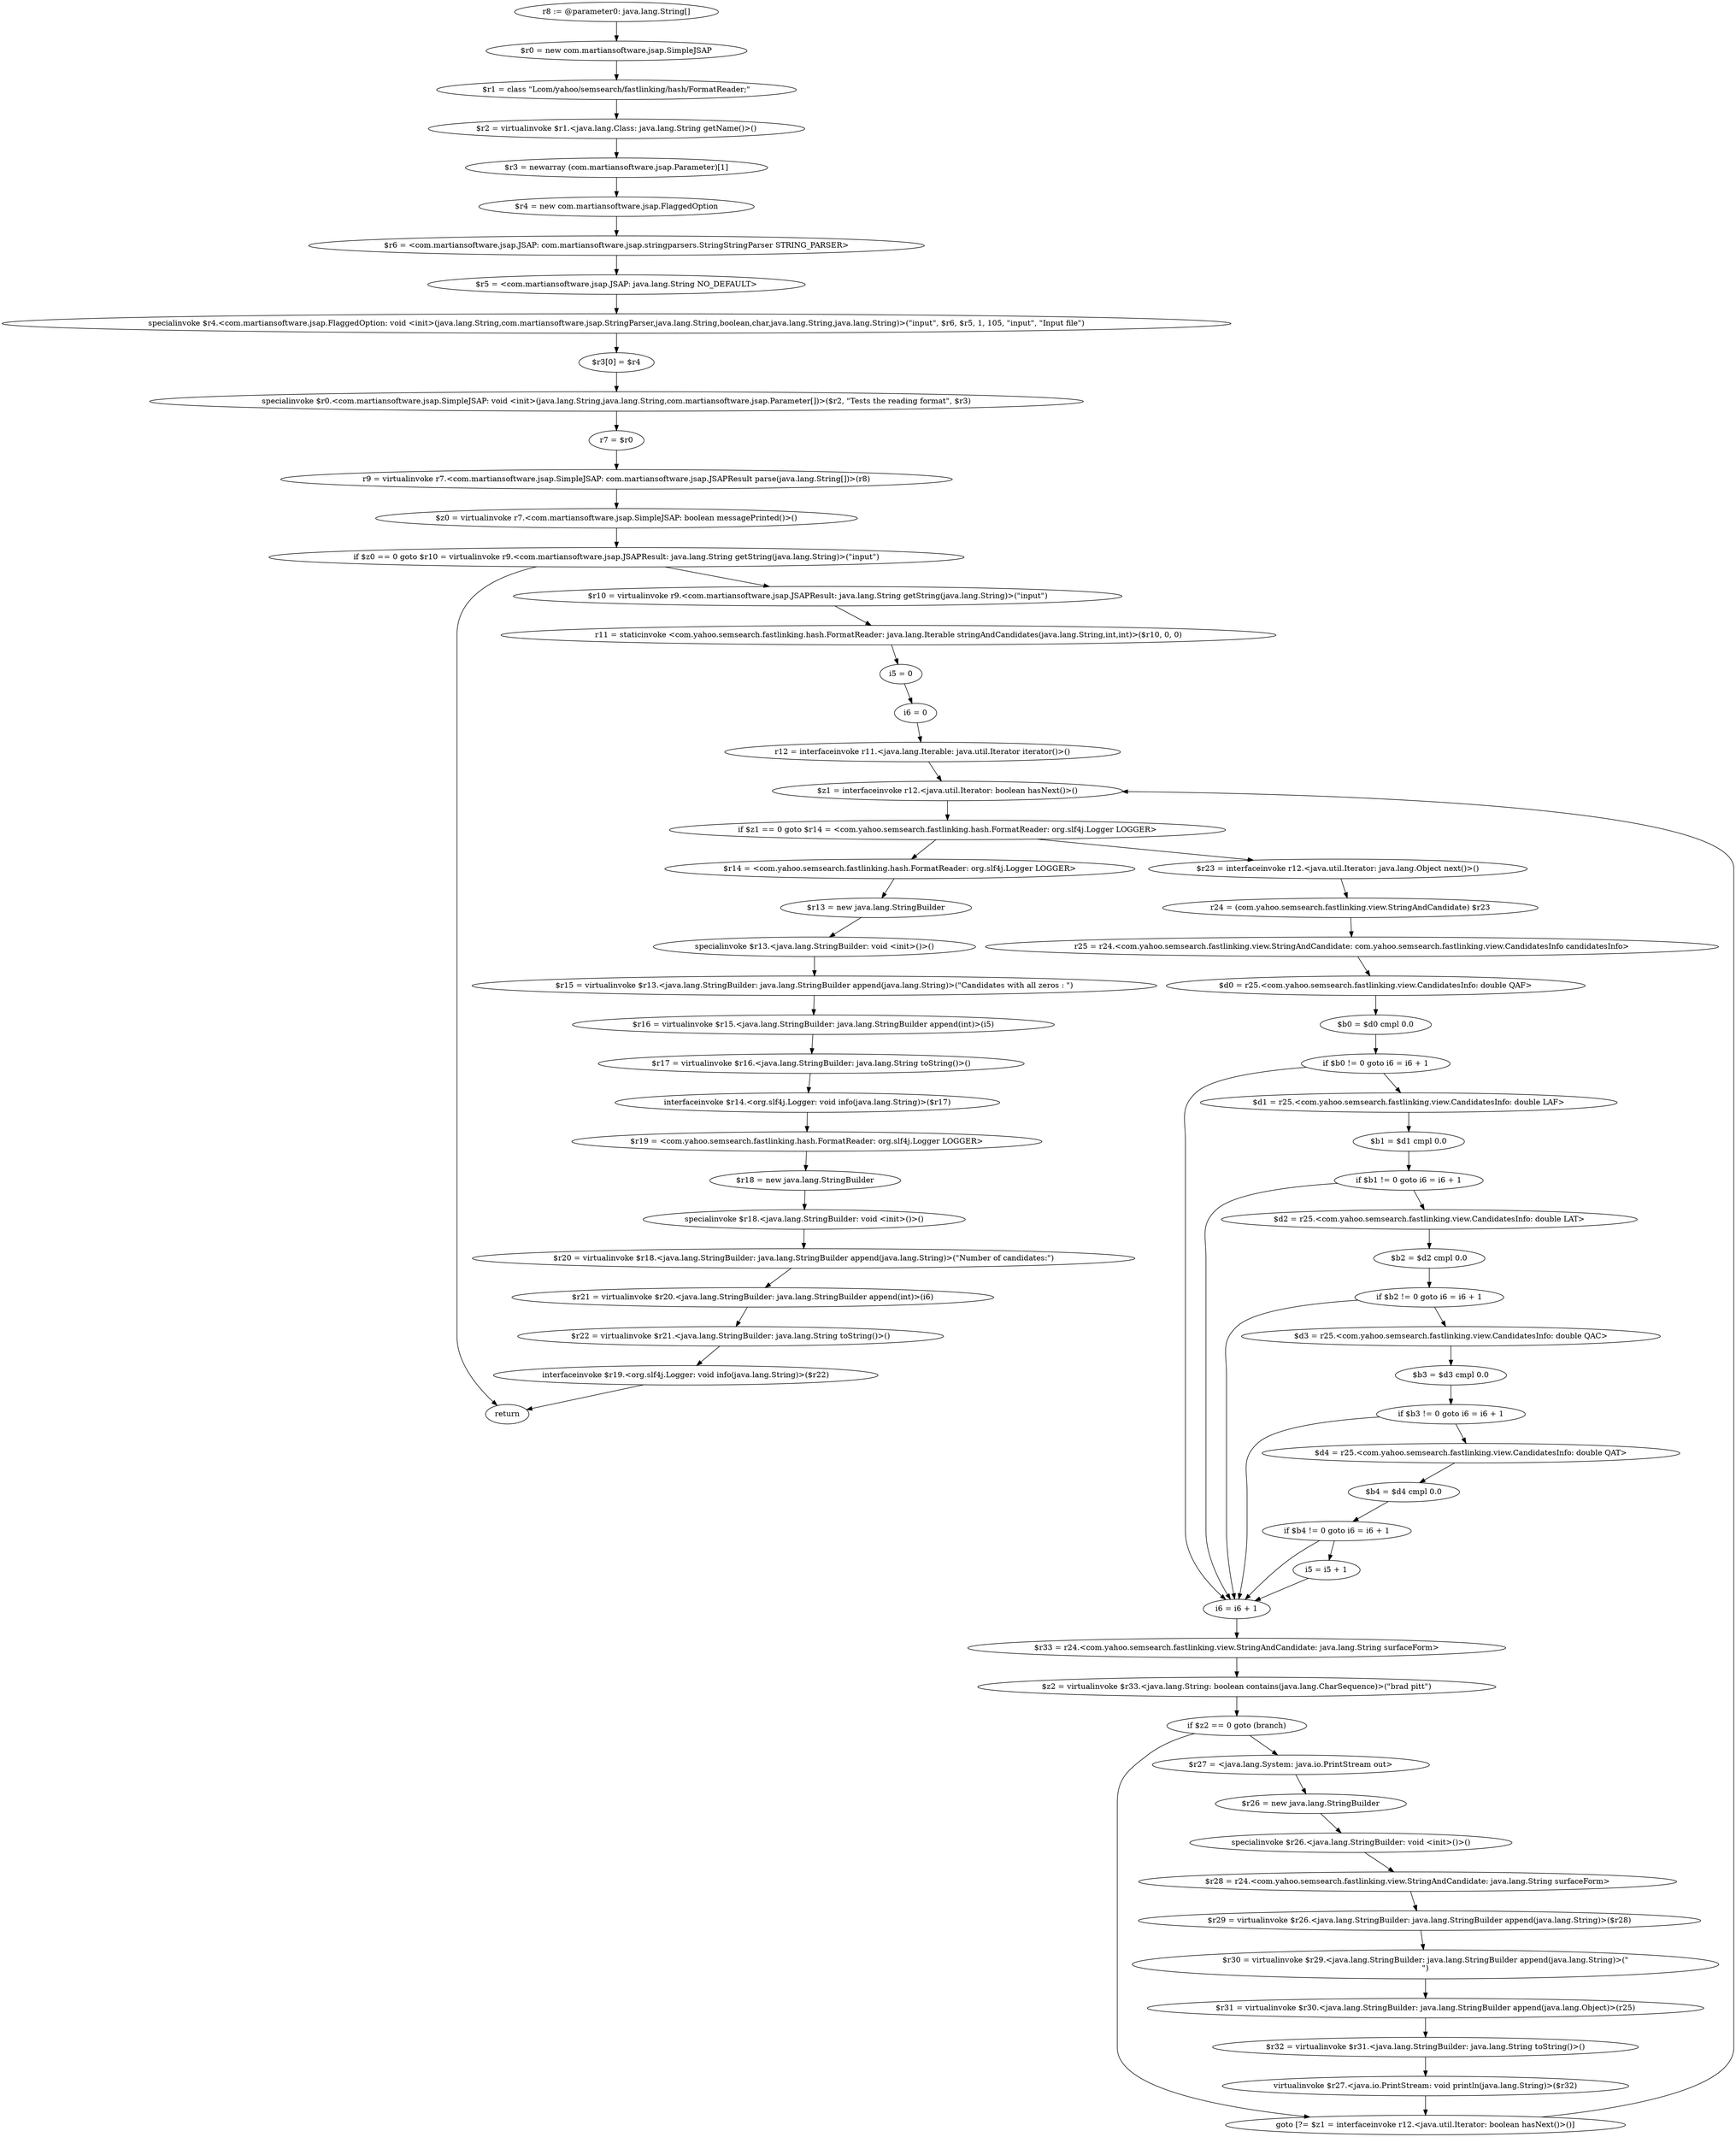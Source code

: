 digraph "unitGraph" {
    "r8 := @parameter0: java.lang.String[]"
    "$r0 = new com.martiansoftware.jsap.SimpleJSAP"
    "$r1 = class \"Lcom/yahoo/semsearch/fastlinking/hash/FormatReader;\""
    "$r2 = virtualinvoke $r1.<java.lang.Class: java.lang.String getName()>()"
    "$r3 = newarray (com.martiansoftware.jsap.Parameter)[1]"
    "$r4 = new com.martiansoftware.jsap.FlaggedOption"
    "$r6 = <com.martiansoftware.jsap.JSAP: com.martiansoftware.jsap.stringparsers.StringStringParser STRING_PARSER>"
    "$r5 = <com.martiansoftware.jsap.JSAP: java.lang.String NO_DEFAULT>"
    "specialinvoke $r4.<com.martiansoftware.jsap.FlaggedOption: void <init>(java.lang.String,com.martiansoftware.jsap.StringParser,java.lang.String,boolean,char,java.lang.String,java.lang.String)>(\"input\", $r6, $r5, 1, 105, \"input\", \"Input file\")"
    "$r3[0] = $r4"
    "specialinvoke $r0.<com.martiansoftware.jsap.SimpleJSAP: void <init>(java.lang.String,java.lang.String,com.martiansoftware.jsap.Parameter[])>($r2, \"Tests the reading format\", $r3)"
    "r7 = $r0"
    "r9 = virtualinvoke r7.<com.martiansoftware.jsap.SimpleJSAP: com.martiansoftware.jsap.JSAPResult parse(java.lang.String[])>(r8)"
    "$z0 = virtualinvoke r7.<com.martiansoftware.jsap.SimpleJSAP: boolean messagePrinted()>()"
    "if $z0 == 0 goto $r10 = virtualinvoke r9.<com.martiansoftware.jsap.JSAPResult: java.lang.String getString(java.lang.String)>(\"input\")"
    "return"
    "$r10 = virtualinvoke r9.<com.martiansoftware.jsap.JSAPResult: java.lang.String getString(java.lang.String)>(\"input\")"
    "r11 = staticinvoke <com.yahoo.semsearch.fastlinking.hash.FormatReader: java.lang.Iterable stringAndCandidates(java.lang.String,int,int)>($r10, 0, 0)"
    "i5 = 0"
    "i6 = 0"
    "r12 = interfaceinvoke r11.<java.lang.Iterable: java.util.Iterator iterator()>()"
    "$z1 = interfaceinvoke r12.<java.util.Iterator: boolean hasNext()>()"
    "if $z1 == 0 goto $r14 = <com.yahoo.semsearch.fastlinking.hash.FormatReader: org.slf4j.Logger LOGGER>"
    "$r23 = interfaceinvoke r12.<java.util.Iterator: java.lang.Object next()>()"
    "r24 = (com.yahoo.semsearch.fastlinking.view.StringAndCandidate) $r23"
    "r25 = r24.<com.yahoo.semsearch.fastlinking.view.StringAndCandidate: com.yahoo.semsearch.fastlinking.view.CandidatesInfo candidatesInfo>"
    "$d0 = r25.<com.yahoo.semsearch.fastlinking.view.CandidatesInfo: double QAF>"
    "$b0 = $d0 cmpl 0.0"
    "if $b0 != 0 goto i6 = i6 + 1"
    "$d1 = r25.<com.yahoo.semsearch.fastlinking.view.CandidatesInfo: double LAF>"
    "$b1 = $d1 cmpl 0.0"
    "if $b1 != 0 goto i6 = i6 + 1"
    "$d2 = r25.<com.yahoo.semsearch.fastlinking.view.CandidatesInfo: double LAT>"
    "$b2 = $d2 cmpl 0.0"
    "if $b2 != 0 goto i6 = i6 + 1"
    "$d3 = r25.<com.yahoo.semsearch.fastlinking.view.CandidatesInfo: double QAC>"
    "$b3 = $d3 cmpl 0.0"
    "if $b3 != 0 goto i6 = i6 + 1"
    "$d4 = r25.<com.yahoo.semsearch.fastlinking.view.CandidatesInfo: double QAT>"
    "$b4 = $d4 cmpl 0.0"
    "if $b4 != 0 goto i6 = i6 + 1"
    "i5 = i5 + 1"
    "i6 = i6 + 1"
    "$r33 = r24.<com.yahoo.semsearch.fastlinking.view.StringAndCandidate: java.lang.String surfaceForm>"
    "$z2 = virtualinvoke $r33.<java.lang.String: boolean contains(java.lang.CharSequence)>(\"brad pitt\")"
    "if $z2 == 0 goto (branch)"
    "$r27 = <java.lang.System: java.io.PrintStream out>"
    "$r26 = new java.lang.StringBuilder"
    "specialinvoke $r26.<java.lang.StringBuilder: void <init>()>()"
    "$r28 = r24.<com.yahoo.semsearch.fastlinking.view.StringAndCandidate: java.lang.String surfaceForm>"
    "$r29 = virtualinvoke $r26.<java.lang.StringBuilder: java.lang.StringBuilder append(java.lang.String)>($r28)"
    "$r30 = virtualinvoke $r29.<java.lang.StringBuilder: java.lang.StringBuilder append(java.lang.String)>(\"\n\")"
    "$r31 = virtualinvoke $r30.<java.lang.StringBuilder: java.lang.StringBuilder append(java.lang.Object)>(r25)"
    "$r32 = virtualinvoke $r31.<java.lang.StringBuilder: java.lang.String toString()>()"
    "virtualinvoke $r27.<java.io.PrintStream: void println(java.lang.String)>($r32)"
    "goto [?= $z1 = interfaceinvoke r12.<java.util.Iterator: boolean hasNext()>()]"
    "$r14 = <com.yahoo.semsearch.fastlinking.hash.FormatReader: org.slf4j.Logger LOGGER>"
    "$r13 = new java.lang.StringBuilder"
    "specialinvoke $r13.<java.lang.StringBuilder: void <init>()>()"
    "$r15 = virtualinvoke $r13.<java.lang.StringBuilder: java.lang.StringBuilder append(java.lang.String)>(\"Candidates with all zeros : \")"
    "$r16 = virtualinvoke $r15.<java.lang.StringBuilder: java.lang.StringBuilder append(int)>(i5)"
    "$r17 = virtualinvoke $r16.<java.lang.StringBuilder: java.lang.String toString()>()"
    "interfaceinvoke $r14.<org.slf4j.Logger: void info(java.lang.String)>($r17)"
    "$r19 = <com.yahoo.semsearch.fastlinking.hash.FormatReader: org.slf4j.Logger LOGGER>"
    "$r18 = new java.lang.StringBuilder"
    "specialinvoke $r18.<java.lang.StringBuilder: void <init>()>()"
    "$r20 = virtualinvoke $r18.<java.lang.StringBuilder: java.lang.StringBuilder append(java.lang.String)>(\"Number of candidates:\")"
    "$r21 = virtualinvoke $r20.<java.lang.StringBuilder: java.lang.StringBuilder append(int)>(i6)"
    "$r22 = virtualinvoke $r21.<java.lang.StringBuilder: java.lang.String toString()>()"
    "interfaceinvoke $r19.<org.slf4j.Logger: void info(java.lang.String)>($r22)"
    "r8 := @parameter0: java.lang.String[]"->"$r0 = new com.martiansoftware.jsap.SimpleJSAP";
    "$r0 = new com.martiansoftware.jsap.SimpleJSAP"->"$r1 = class \"Lcom/yahoo/semsearch/fastlinking/hash/FormatReader;\"";
    "$r1 = class \"Lcom/yahoo/semsearch/fastlinking/hash/FormatReader;\""->"$r2 = virtualinvoke $r1.<java.lang.Class: java.lang.String getName()>()";
    "$r2 = virtualinvoke $r1.<java.lang.Class: java.lang.String getName()>()"->"$r3 = newarray (com.martiansoftware.jsap.Parameter)[1]";
    "$r3 = newarray (com.martiansoftware.jsap.Parameter)[1]"->"$r4 = new com.martiansoftware.jsap.FlaggedOption";
    "$r4 = new com.martiansoftware.jsap.FlaggedOption"->"$r6 = <com.martiansoftware.jsap.JSAP: com.martiansoftware.jsap.stringparsers.StringStringParser STRING_PARSER>";
    "$r6 = <com.martiansoftware.jsap.JSAP: com.martiansoftware.jsap.stringparsers.StringStringParser STRING_PARSER>"->"$r5 = <com.martiansoftware.jsap.JSAP: java.lang.String NO_DEFAULT>";
    "$r5 = <com.martiansoftware.jsap.JSAP: java.lang.String NO_DEFAULT>"->"specialinvoke $r4.<com.martiansoftware.jsap.FlaggedOption: void <init>(java.lang.String,com.martiansoftware.jsap.StringParser,java.lang.String,boolean,char,java.lang.String,java.lang.String)>(\"input\", $r6, $r5, 1, 105, \"input\", \"Input file\")";
    "specialinvoke $r4.<com.martiansoftware.jsap.FlaggedOption: void <init>(java.lang.String,com.martiansoftware.jsap.StringParser,java.lang.String,boolean,char,java.lang.String,java.lang.String)>(\"input\", $r6, $r5, 1, 105, \"input\", \"Input file\")"->"$r3[0] = $r4";
    "$r3[0] = $r4"->"specialinvoke $r0.<com.martiansoftware.jsap.SimpleJSAP: void <init>(java.lang.String,java.lang.String,com.martiansoftware.jsap.Parameter[])>($r2, \"Tests the reading format\", $r3)";
    "specialinvoke $r0.<com.martiansoftware.jsap.SimpleJSAP: void <init>(java.lang.String,java.lang.String,com.martiansoftware.jsap.Parameter[])>($r2, \"Tests the reading format\", $r3)"->"r7 = $r0";
    "r7 = $r0"->"r9 = virtualinvoke r7.<com.martiansoftware.jsap.SimpleJSAP: com.martiansoftware.jsap.JSAPResult parse(java.lang.String[])>(r8)";
    "r9 = virtualinvoke r7.<com.martiansoftware.jsap.SimpleJSAP: com.martiansoftware.jsap.JSAPResult parse(java.lang.String[])>(r8)"->"$z0 = virtualinvoke r7.<com.martiansoftware.jsap.SimpleJSAP: boolean messagePrinted()>()";
    "$z0 = virtualinvoke r7.<com.martiansoftware.jsap.SimpleJSAP: boolean messagePrinted()>()"->"if $z0 == 0 goto $r10 = virtualinvoke r9.<com.martiansoftware.jsap.JSAPResult: java.lang.String getString(java.lang.String)>(\"input\")";
    "if $z0 == 0 goto $r10 = virtualinvoke r9.<com.martiansoftware.jsap.JSAPResult: java.lang.String getString(java.lang.String)>(\"input\")"->"return";
    "if $z0 == 0 goto $r10 = virtualinvoke r9.<com.martiansoftware.jsap.JSAPResult: java.lang.String getString(java.lang.String)>(\"input\")"->"$r10 = virtualinvoke r9.<com.martiansoftware.jsap.JSAPResult: java.lang.String getString(java.lang.String)>(\"input\")";
    "$r10 = virtualinvoke r9.<com.martiansoftware.jsap.JSAPResult: java.lang.String getString(java.lang.String)>(\"input\")"->"r11 = staticinvoke <com.yahoo.semsearch.fastlinking.hash.FormatReader: java.lang.Iterable stringAndCandidates(java.lang.String,int,int)>($r10, 0, 0)";
    "r11 = staticinvoke <com.yahoo.semsearch.fastlinking.hash.FormatReader: java.lang.Iterable stringAndCandidates(java.lang.String,int,int)>($r10, 0, 0)"->"i5 = 0";
    "i5 = 0"->"i6 = 0";
    "i6 = 0"->"r12 = interfaceinvoke r11.<java.lang.Iterable: java.util.Iterator iterator()>()";
    "r12 = interfaceinvoke r11.<java.lang.Iterable: java.util.Iterator iterator()>()"->"$z1 = interfaceinvoke r12.<java.util.Iterator: boolean hasNext()>()";
    "$z1 = interfaceinvoke r12.<java.util.Iterator: boolean hasNext()>()"->"if $z1 == 0 goto $r14 = <com.yahoo.semsearch.fastlinking.hash.FormatReader: org.slf4j.Logger LOGGER>";
    "if $z1 == 0 goto $r14 = <com.yahoo.semsearch.fastlinking.hash.FormatReader: org.slf4j.Logger LOGGER>"->"$r23 = interfaceinvoke r12.<java.util.Iterator: java.lang.Object next()>()";
    "if $z1 == 0 goto $r14 = <com.yahoo.semsearch.fastlinking.hash.FormatReader: org.slf4j.Logger LOGGER>"->"$r14 = <com.yahoo.semsearch.fastlinking.hash.FormatReader: org.slf4j.Logger LOGGER>";
    "$r23 = interfaceinvoke r12.<java.util.Iterator: java.lang.Object next()>()"->"r24 = (com.yahoo.semsearch.fastlinking.view.StringAndCandidate) $r23";
    "r24 = (com.yahoo.semsearch.fastlinking.view.StringAndCandidate) $r23"->"r25 = r24.<com.yahoo.semsearch.fastlinking.view.StringAndCandidate: com.yahoo.semsearch.fastlinking.view.CandidatesInfo candidatesInfo>";
    "r25 = r24.<com.yahoo.semsearch.fastlinking.view.StringAndCandidate: com.yahoo.semsearch.fastlinking.view.CandidatesInfo candidatesInfo>"->"$d0 = r25.<com.yahoo.semsearch.fastlinking.view.CandidatesInfo: double QAF>";
    "$d0 = r25.<com.yahoo.semsearch.fastlinking.view.CandidatesInfo: double QAF>"->"$b0 = $d0 cmpl 0.0";
    "$b0 = $d0 cmpl 0.0"->"if $b0 != 0 goto i6 = i6 + 1";
    "if $b0 != 0 goto i6 = i6 + 1"->"$d1 = r25.<com.yahoo.semsearch.fastlinking.view.CandidatesInfo: double LAF>";
    "if $b0 != 0 goto i6 = i6 + 1"->"i6 = i6 + 1";
    "$d1 = r25.<com.yahoo.semsearch.fastlinking.view.CandidatesInfo: double LAF>"->"$b1 = $d1 cmpl 0.0";
    "$b1 = $d1 cmpl 0.0"->"if $b1 != 0 goto i6 = i6 + 1";
    "if $b1 != 0 goto i6 = i6 + 1"->"$d2 = r25.<com.yahoo.semsearch.fastlinking.view.CandidatesInfo: double LAT>";
    "if $b1 != 0 goto i6 = i6 + 1"->"i6 = i6 + 1";
    "$d2 = r25.<com.yahoo.semsearch.fastlinking.view.CandidatesInfo: double LAT>"->"$b2 = $d2 cmpl 0.0";
    "$b2 = $d2 cmpl 0.0"->"if $b2 != 0 goto i6 = i6 + 1";
    "if $b2 != 0 goto i6 = i6 + 1"->"$d3 = r25.<com.yahoo.semsearch.fastlinking.view.CandidatesInfo: double QAC>";
    "if $b2 != 0 goto i6 = i6 + 1"->"i6 = i6 + 1";
    "$d3 = r25.<com.yahoo.semsearch.fastlinking.view.CandidatesInfo: double QAC>"->"$b3 = $d3 cmpl 0.0";
    "$b3 = $d3 cmpl 0.0"->"if $b3 != 0 goto i6 = i6 + 1";
    "if $b3 != 0 goto i6 = i6 + 1"->"$d4 = r25.<com.yahoo.semsearch.fastlinking.view.CandidatesInfo: double QAT>";
    "if $b3 != 0 goto i6 = i6 + 1"->"i6 = i6 + 1";
    "$d4 = r25.<com.yahoo.semsearch.fastlinking.view.CandidatesInfo: double QAT>"->"$b4 = $d4 cmpl 0.0";
    "$b4 = $d4 cmpl 0.0"->"if $b4 != 0 goto i6 = i6 + 1";
    "if $b4 != 0 goto i6 = i6 + 1"->"i5 = i5 + 1";
    "if $b4 != 0 goto i6 = i6 + 1"->"i6 = i6 + 1";
    "i5 = i5 + 1"->"i6 = i6 + 1";
    "i6 = i6 + 1"->"$r33 = r24.<com.yahoo.semsearch.fastlinking.view.StringAndCandidate: java.lang.String surfaceForm>";
    "$r33 = r24.<com.yahoo.semsearch.fastlinking.view.StringAndCandidate: java.lang.String surfaceForm>"->"$z2 = virtualinvoke $r33.<java.lang.String: boolean contains(java.lang.CharSequence)>(\"brad pitt\")";
    "$z2 = virtualinvoke $r33.<java.lang.String: boolean contains(java.lang.CharSequence)>(\"brad pitt\")"->"if $z2 == 0 goto (branch)";
    "if $z2 == 0 goto (branch)"->"$r27 = <java.lang.System: java.io.PrintStream out>";
    "if $z2 == 0 goto (branch)"->"goto [?= $z1 = interfaceinvoke r12.<java.util.Iterator: boolean hasNext()>()]";
    "$r27 = <java.lang.System: java.io.PrintStream out>"->"$r26 = new java.lang.StringBuilder";
    "$r26 = new java.lang.StringBuilder"->"specialinvoke $r26.<java.lang.StringBuilder: void <init>()>()";
    "specialinvoke $r26.<java.lang.StringBuilder: void <init>()>()"->"$r28 = r24.<com.yahoo.semsearch.fastlinking.view.StringAndCandidate: java.lang.String surfaceForm>";
    "$r28 = r24.<com.yahoo.semsearch.fastlinking.view.StringAndCandidate: java.lang.String surfaceForm>"->"$r29 = virtualinvoke $r26.<java.lang.StringBuilder: java.lang.StringBuilder append(java.lang.String)>($r28)";
    "$r29 = virtualinvoke $r26.<java.lang.StringBuilder: java.lang.StringBuilder append(java.lang.String)>($r28)"->"$r30 = virtualinvoke $r29.<java.lang.StringBuilder: java.lang.StringBuilder append(java.lang.String)>(\"\n\")";
    "$r30 = virtualinvoke $r29.<java.lang.StringBuilder: java.lang.StringBuilder append(java.lang.String)>(\"\n\")"->"$r31 = virtualinvoke $r30.<java.lang.StringBuilder: java.lang.StringBuilder append(java.lang.Object)>(r25)";
    "$r31 = virtualinvoke $r30.<java.lang.StringBuilder: java.lang.StringBuilder append(java.lang.Object)>(r25)"->"$r32 = virtualinvoke $r31.<java.lang.StringBuilder: java.lang.String toString()>()";
    "$r32 = virtualinvoke $r31.<java.lang.StringBuilder: java.lang.String toString()>()"->"virtualinvoke $r27.<java.io.PrintStream: void println(java.lang.String)>($r32)";
    "virtualinvoke $r27.<java.io.PrintStream: void println(java.lang.String)>($r32)"->"goto [?= $z1 = interfaceinvoke r12.<java.util.Iterator: boolean hasNext()>()]";
    "goto [?= $z1 = interfaceinvoke r12.<java.util.Iterator: boolean hasNext()>()]"->"$z1 = interfaceinvoke r12.<java.util.Iterator: boolean hasNext()>()";
    "$r14 = <com.yahoo.semsearch.fastlinking.hash.FormatReader: org.slf4j.Logger LOGGER>"->"$r13 = new java.lang.StringBuilder";
    "$r13 = new java.lang.StringBuilder"->"specialinvoke $r13.<java.lang.StringBuilder: void <init>()>()";
    "specialinvoke $r13.<java.lang.StringBuilder: void <init>()>()"->"$r15 = virtualinvoke $r13.<java.lang.StringBuilder: java.lang.StringBuilder append(java.lang.String)>(\"Candidates with all zeros : \")";
    "$r15 = virtualinvoke $r13.<java.lang.StringBuilder: java.lang.StringBuilder append(java.lang.String)>(\"Candidates with all zeros : \")"->"$r16 = virtualinvoke $r15.<java.lang.StringBuilder: java.lang.StringBuilder append(int)>(i5)";
    "$r16 = virtualinvoke $r15.<java.lang.StringBuilder: java.lang.StringBuilder append(int)>(i5)"->"$r17 = virtualinvoke $r16.<java.lang.StringBuilder: java.lang.String toString()>()";
    "$r17 = virtualinvoke $r16.<java.lang.StringBuilder: java.lang.String toString()>()"->"interfaceinvoke $r14.<org.slf4j.Logger: void info(java.lang.String)>($r17)";
    "interfaceinvoke $r14.<org.slf4j.Logger: void info(java.lang.String)>($r17)"->"$r19 = <com.yahoo.semsearch.fastlinking.hash.FormatReader: org.slf4j.Logger LOGGER>";
    "$r19 = <com.yahoo.semsearch.fastlinking.hash.FormatReader: org.slf4j.Logger LOGGER>"->"$r18 = new java.lang.StringBuilder";
    "$r18 = new java.lang.StringBuilder"->"specialinvoke $r18.<java.lang.StringBuilder: void <init>()>()";
    "specialinvoke $r18.<java.lang.StringBuilder: void <init>()>()"->"$r20 = virtualinvoke $r18.<java.lang.StringBuilder: java.lang.StringBuilder append(java.lang.String)>(\"Number of candidates:\")";
    "$r20 = virtualinvoke $r18.<java.lang.StringBuilder: java.lang.StringBuilder append(java.lang.String)>(\"Number of candidates:\")"->"$r21 = virtualinvoke $r20.<java.lang.StringBuilder: java.lang.StringBuilder append(int)>(i6)";
    "$r21 = virtualinvoke $r20.<java.lang.StringBuilder: java.lang.StringBuilder append(int)>(i6)"->"$r22 = virtualinvoke $r21.<java.lang.StringBuilder: java.lang.String toString()>()";
    "$r22 = virtualinvoke $r21.<java.lang.StringBuilder: java.lang.String toString()>()"->"interfaceinvoke $r19.<org.slf4j.Logger: void info(java.lang.String)>($r22)";
    "interfaceinvoke $r19.<org.slf4j.Logger: void info(java.lang.String)>($r22)"->"return";
}
